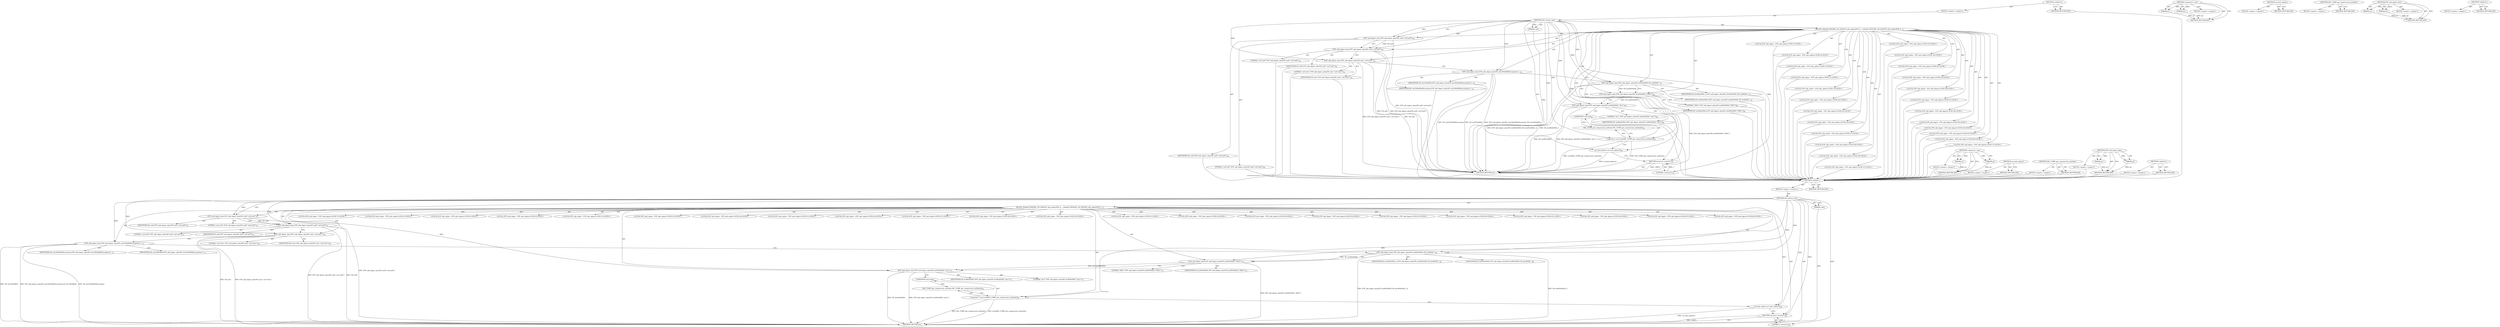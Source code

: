 digraph "&lt;global&gt;" {
vulnerable_6 [label=<(METHOD,&lt;global&gt;)<SUB>1</SUB>>];
vulnerable_7 [label=<(BLOCK,&lt;empty&gt;,&lt;empty&gt;)<SUB>1</SUB>>];
vulnerable_8 [label=<(METHOD,SSL_library_init)<SUB>1</SUB>>];
vulnerable_9 [label=<(PARAM,void)<SUB>1</SUB>>];
vulnerable_10 [label=<(BLOCK,{

#ifndef OPENSSL_NO_DES
	EVP_add_cipher(EVP_d...,{

#ifndef OPENSSL_NO_DES
	EVP_add_cipher(EVP_d...)<SUB>2</SUB>>];
vulnerable_11 [label="<(LOCAL,EVP_add_cipher : EVP_add_cipher)<SUB>5</SUB>>"];
vulnerable_12 [label="<(LOCAL,EVP_add_cipher : EVP_add_cipher)<SUB>6</SUB>>"];
vulnerable_13 [label="<(LOCAL,EVP_add_cipher : EVP_add_cipher)<SUB>9</SUB>>"];
vulnerable_14 [label="<(LOCAL,EVP_add_cipher : EVP_add_cipher)<SUB>12</SUB>>"];
vulnerable_15 [label="<(LOCAL,EVP_add_cipher : EVP_add_cipher)<SUB>18</SUB>>"];
vulnerable_16 [label="<(LOCAL,EVP_add_cipher : EVP_add_cipher)<SUB>22</SUB>>"];
vulnerable_17 [label="<(LOCAL,EVP_add_cipher : EVP_add_cipher)<SUB>25</SUB>>"];
vulnerable_18 [label="<(LOCAL,EVP_add_cipher : EVP_add_cipher)<SUB>26</SUB>>"];
vulnerable_19 [label="<(LOCAL,EVP_add_cipher : EVP_add_cipher)<SUB>27</SUB>>"];
vulnerable_20 [label="<(LOCAL,EVP_add_cipher : EVP_add_cipher)<SUB>28</SUB>>"];
vulnerable_21 [label="<(LOCAL,EVP_add_cipher : EVP_add_cipher)<SUB>29</SUB>>"];
vulnerable_22 [label="<(LOCAL,EVP_add_cipher : EVP_add_cipher)<SUB>41</SUB>>"];
vulnerable_23 [label="<(LOCAL,EVP_add_cipher : EVP_add_cipher)<SUB>42</SUB>>"];
vulnerable_24 [label="<(LOCAL,EVP_add_cipher : EVP_add_cipher)<SUB>46</SUB>>"];
vulnerable_25 [label="<(LOCAL,EVP_add_digest : EVP_add_digest)<SUB>50</SUB>>"];
vulnerable_26 [label=<(EVP_add_digest_alias,EVP_add_digest_alias(SN_md5,&quot;ssl2-md5&quot;))<SUB>51</SUB>>];
vulnerable_27 [label=<(IDENTIFIER,SN_md5,EVP_add_digest_alias(SN_md5,&quot;ssl2-md5&quot;))<SUB>51</SUB>>];
vulnerable_28 [label=<(LITERAL,&quot;ssl2-md5&quot;,EVP_add_digest_alias(SN_md5,&quot;ssl2-md5&quot;))<SUB>51</SUB>>];
vulnerable_29 [label=<(EVP_add_digest_alias,EVP_add_digest_alias(SN_md5,&quot;ssl3-md5&quot;))<SUB>52</SUB>>];
vulnerable_30 [label=<(IDENTIFIER,SN_md5,EVP_add_digest_alias(SN_md5,&quot;ssl3-md5&quot;))<SUB>52</SUB>>];
vulnerable_31 [label=<(LITERAL,&quot;ssl3-md5&quot;,EVP_add_digest_alias(SN_md5,&quot;ssl3-md5&quot;))<SUB>52</SUB>>];
vulnerable_32 [label="<(LOCAL,EVP_add_digest : EVP_add_digest)<SUB>55</SUB>>"];
vulnerable_33 [label=<(EVP_add_digest_alias,EVP_add_digest_alias(SN_sha1,&quot;ssl3-sha1&quot;))<SUB>56</SUB>>];
vulnerable_34 [label=<(IDENTIFIER,SN_sha1,EVP_add_digest_alias(SN_sha1,&quot;ssl3-sha1&quot;))<SUB>56</SUB>>];
vulnerable_35 [label=<(LITERAL,&quot;ssl3-sha1&quot;,EVP_add_digest_alias(SN_sha1,&quot;ssl3-sha1&quot;))<SUB>56</SUB>>];
vulnerable_36 [label=<(EVP_add_digest_alias,EVP_add_digest_alias(SN_sha1WithRSAEncryption,S...)<SUB>57</SUB>>];
vulnerable_37 [label=<(IDENTIFIER,SN_sha1WithRSAEncryption,EVP_add_digest_alias(SN_sha1WithRSAEncryption,S...)<SUB>57</SUB>>];
vulnerable_38 [label=<(IDENTIFIER,SN_sha1WithRSA,EVP_add_digest_alias(SN_sha1WithRSAEncryption,S...)<SUB>57</SUB>>];
vulnerable_39 [label="<(LOCAL,EVP_add_digest : EVP_add_digest)<SUB>60</SUB>>"];
vulnerable_40 [label="<(LOCAL,EVP_add_digest : EVP_add_digest)<SUB>61</SUB>>"];
vulnerable_41 [label="<(LOCAL,EVP_add_digest : EVP_add_digest)<SUB>64</SUB>>"];
vulnerable_42 [label="<(LOCAL,EVP_add_digest : EVP_add_digest)<SUB>65</SUB>>"];
vulnerable_43 [label="<(LOCAL,EVP_add_digest : EVP_add_digest)<SUB>68</SUB>>"];
vulnerable_44 [label=<(EVP_add_digest_alias,EVP_add_digest_alias(SN_dsaWithSHA1,SN_dsaWithS...)<SUB>69</SUB>>];
vulnerable_45 [label=<(IDENTIFIER,SN_dsaWithSHA1,EVP_add_digest_alias(SN_dsaWithSHA1,SN_dsaWithS...)<SUB>69</SUB>>];
vulnerable_46 [label=<(IDENTIFIER,SN_dsaWithSHA1_2,EVP_add_digest_alias(SN_dsaWithSHA1,SN_dsaWithS...)<SUB>69</SUB>>];
vulnerable_47 [label=<(EVP_add_digest_alias,EVP_add_digest_alias(SN_dsaWithSHA1,&quot;DSS1&quot;))<SUB>70</SUB>>];
vulnerable_48 [label=<(IDENTIFIER,SN_dsaWithSHA1,EVP_add_digest_alias(SN_dsaWithSHA1,&quot;DSS1&quot;))<SUB>70</SUB>>];
vulnerable_49 [label=<(LITERAL,&quot;DSS1&quot;,EVP_add_digest_alias(SN_dsaWithSHA1,&quot;DSS1&quot;))<SUB>70</SUB>>];
vulnerable_50 [label=<(EVP_add_digest_alias,EVP_add_digest_alias(SN_dsaWithSHA1,&quot;dss1&quot;))<SUB>71</SUB>>];
vulnerable_51 [label=<(IDENTIFIER,SN_dsaWithSHA1,EVP_add_digest_alias(SN_dsaWithSHA1,&quot;dss1&quot;))<SUB>71</SUB>>];
vulnerable_52 [label=<(LITERAL,&quot;dss1&quot;,EVP_add_digest_alias(SN_dsaWithSHA1,&quot;dss1&quot;))<SUB>71</SUB>>];
vulnerable_53 [label="<(LOCAL,EVP_add_digest : EVP_add_digest)<SUB>74</SUB>>"];
vulnerable_54 [label=<(&lt;operator&gt;.cast,(void)SSL_COMP_get_compression_methods())<SUB>85</SUB>>];
vulnerable_55 [label=<(UNKNOWN,void,void)<SUB>85</SUB>>];
vulnerable_56 [label=<(SSL_COMP_get_compression_methods,SSL_COMP_get_compression_methods())<SUB>85</SUB>>];
vulnerable_57 [label=<(ssl_load_ciphers,ssl_load_ciphers())<SUB>88</SUB>>];
vulnerable_58 [label=<(RETURN,return(1);,return(1);)<SUB>89</SUB>>];
vulnerable_59 [label=<(LITERAL,1,return(1);)<SUB>89</SUB>>];
vulnerable_60 [label=<(METHOD_RETURN,int)<SUB>1</SUB>>];
vulnerable_62 [label=<(METHOD_RETURN,ANY)<SUB>1</SUB>>];
vulnerable_92 [label=<(METHOD,&lt;operator&gt;.cast)>];
vulnerable_93 [label=<(PARAM,p1)>];
vulnerable_94 [label=<(PARAM,p2)>];
vulnerable_95 [label=<(BLOCK,&lt;empty&gt;,&lt;empty&gt;)>];
vulnerable_96 [label=<(METHOD_RETURN,ANY)>];
vulnerable_100 [label=<(METHOD,ssl_load_ciphers)>];
vulnerable_101 [label=<(BLOCK,&lt;empty&gt;,&lt;empty&gt;)>];
vulnerable_102 [label=<(METHOD_RETURN,ANY)>];
vulnerable_97 [label=<(METHOD,SSL_COMP_get_compression_methods)>];
vulnerable_98 [label=<(BLOCK,&lt;empty&gt;,&lt;empty&gt;)>];
vulnerable_99 [label=<(METHOD_RETURN,ANY)>];
vulnerable_87 [label=<(METHOD,EVP_add_digest_alias)>];
vulnerable_88 [label=<(PARAM,p1)>];
vulnerable_89 [label=<(PARAM,p2)>];
vulnerable_90 [label=<(BLOCK,&lt;empty&gt;,&lt;empty&gt;)>];
vulnerable_91 [label=<(METHOD_RETURN,ANY)>];
vulnerable_81 [label=<(METHOD,&lt;global&gt;)<SUB>1</SUB>>];
vulnerable_82 [label=<(BLOCK,&lt;empty&gt;,&lt;empty&gt;)>];
vulnerable_83 [label=<(METHOD_RETURN,ANY)>];
fixed_6 [label=<(METHOD,&lt;global&gt;)<SUB>1</SUB>>];
fixed_7 [label=<(BLOCK,&lt;empty&gt;,&lt;empty&gt;)<SUB>1</SUB>>];
fixed_8 [label=<(METHOD,SSL_library_init)<SUB>1</SUB>>];
fixed_9 [label=<(PARAM,void)<SUB>1</SUB>>];
fixed_10 [label=<(BLOCK,{

#ifndef OPENSSL_NO_DES
	EVP_add_cipher(EVP_d...,{

#ifndef OPENSSL_NO_DES
	EVP_add_cipher(EVP_d...)<SUB>2</SUB>>];
fixed_11 [label="<(LOCAL,EVP_add_cipher : EVP_add_cipher)<SUB>5</SUB>>"];
fixed_12 [label="<(LOCAL,EVP_add_cipher : EVP_add_cipher)<SUB>6</SUB>>"];
fixed_13 [label="<(LOCAL,EVP_add_cipher : EVP_add_cipher)<SUB>9</SUB>>"];
fixed_14 [label="<(LOCAL,EVP_add_cipher : EVP_add_cipher)<SUB>12</SUB>>"];
fixed_15 [label="<(LOCAL,EVP_add_cipher : EVP_add_cipher)<SUB>18</SUB>>"];
fixed_16 [label="<(LOCAL,EVP_add_cipher : EVP_add_cipher)<SUB>22</SUB>>"];
fixed_17 [label="<(LOCAL,EVP_add_cipher : EVP_add_cipher)<SUB>25</SUB>>"];
fixed_18 [label="<(LOCAL,EVP_add_cipher : EVP_add_cipher)<SUB>26</SUB>>"];
fixed_19 [label="<(LOCAL,EVP_add_cipher : EVP_add_cipher)<SUB>27</SUB>>"];
fixed_20 [label="<(LOCAL,EVP_add_cipher : EVP_add_cipher)<SUB>28</SUB>>"];
fixed_21 [label="<(LOCAL,EVP_add_cipher : EVP_add_cipher)<SUB>29</SUB>>"];
fixed_22 [label="<(LOCAL,EVP_add_cipher : EVP_add_cipher)<SUB>31</SUB>>"];
fixed_23 [label="<(LOCAL,EVP_add_cipher : EVP_add_cipher)<SUB>32</SUB>>"];
fixed_24 [label="<(LOCAL,EVP_add_cipher : EVP_add_cipher)<SUB>39</SUB>>"];
fixed_25 [label="<(LOCAL,EVP_add_cipher : EVP_add_cipher)<SUB>40</SUB>>"];
fixed_26 [label="<(LOCAL,EVP_add_cipher : EVP_add_cipher)<SUB>44</SUB>>"];
fixed_27 [label="<(LOCAL,EVP_add_digest : EVP_add_digest)<SUB>48</SUB>>"];
fixed_28 [label=<(EVP_add_digest_alias,EVP_add_digest_alias(SN_md5,&quot;ssl2-md5&quot;))<SUB>49</SUB>>];
fixed_29 [label=<(IDENTIFIER,SN_md5,EVP_add_digest_alias(SN_md5,&quot;ssl2-md5&quot;))<SUB>49</SUB>>];
fixed_30 [label=<(LITERAL,&quot;ssl2-md5&quot;,EVP_add_digest_alias(SN_md5,&quot;ssl2-md5&quot;))<SUB>49</SUB>>];
fixed_31 [label=<(EVP_add_digest_alias,EVP_add_digest_alias(SN_md5,&quot;ssl3-md5&quot;))<SUB>50</SUB>>];
fixed_32 [label=<(IDENTIFIER,SN_md5,EVP_add_digest_alias(SN_md5,&quot;ssl3-md5&quot;))<SUB>50</SUB>>];
fixed_33 [label=<(LITERAL,&quot;ssl3-md5&quot;,EVP_add_digest_alias(SN_md5,&quot;ssl3-md5&quot;))<SUB>50</SUB>>];
fixed_34 [label="<(LOCAL,EVP_add_digest : EVP_add_digest)<SUB>53</SUB>>"];
fixed_35 [label=<(EVP_add_digest_alias,EVP_add_digest_alias(SN_sha1,&quot;ssl3-sha1&quot;))<SUB>54</SUB>>];
fixed_36 [label=<(IDENTIFIER,SN_sha1,EVP_add_digest_alias(SN_sha1,&quot;ssl3-sha1&quot;))<SUB>54</SUB>>];
fixed_37 [label=<(LITERAL,&quot;ssl3-sha1&quot;,EVP_add_digest_alias(SN_sha1,&quot;ssl3-sha1&quot;))<SUB>54</SUB>>];
fixed_38 [label=<(EVP_add_digest_alias,EVP_add_digest_alias(SN_sha1WithRSAEncryption,S...)<SUB>55</SUB>>];
fixed_39 [label=<(IDENTIFIER,SN_sha1WithRSAEncryption,EVP_add_digest_alias(SN_sha1WithRSAEncryption,S...)<SUB>55</SUB>>];
fixed_40 [label=<(IDENTIFIER,SN_sha1WithRSA,EVP_add_digest_alias(SN_sha1WithRSAEncryption,S...)<SUB>55</SUB>>];
fixed_41 [label="<(LOCAL,EVP_add_digest : EVP_add_digest)<SUB>58</SUB>>"];
fixed_42 [label="<(LOCAL,EVP_add_digest : EVP_add_digest)<SUB>59</SUB>>"];
fixed_43 [label="<(LOCAL,EVP_add_digest : EVP_add_digest)<SUB>62</SUB>>"];
fixed_44 [label="<(LOCAL,EVP_add_digest : EVP_add_digest)<SUB>63</SUB>>"];
fixed_45 [label="<(LOCAL,EVP_add_digest : EVP_add_digest)<SUB>66</SUB>>"];
fixed_46 [label=<(EVP_add_digest_alias,EVP_add_digest_alias(SN_dsaWithSHA1,SN_dsaWithS...)<SUB>67</SUB>>];
fixed_47 [label=<(IDENTIFIER,SN_dsaWithSHA1,EVP_add_digest_alias(SN_dsaWithSHA1,SN_dsaWithS...)<SUB>67</SUB>>];
fixed_48 [label=<(IDENTIFIER,SN_dsaWithSHA1_2,EVP_add_digest_alias(SN_dsaWithSHA1,SN_dsaWithS...)<SUB>67</SUB>>];
fixed_49 [label=<(EVP_add_digest_alias,EVP_add_digest_alias(SN_dsaWithSHA1,&quot;DSS1&quot;))<SUB>68</SUB>>];
fixed_50 [label=<(IDENTIFIER,SN_dsaWithSHA1,EVP_add_digest_alias(SN_dsaWithSHA1,&quot;DSS1&quot;))<SUB>68</SUB>>];
fixed_51 [label=<(LITERAL,&quot;DSS1&quot;,EVP_add_digest_alias(SN_dsaWithSHA1,&quot;DSS1&quot;))<SUB>68</SUB>>];
fixed_52 [label=<(EVP_add_digest_alias,EVP_add_digest_alias(SN_dsaWithSHA1,&quot;dss1&quot;))<SUB>69</SUB>>];
fixed_53 [label=<(IDENTIFIER,SN_dsaWithSHA1,EVP_add_digest_alias(SN_dsaWithSHA1,&quot;dss1&quot;))<SUB>69</SUB>>];
fixed_54 [label=<(LITERAL,&quot;dss1&quot;,EVP_add_digest_alias(SN_dsaWithSHA1,&quot;dss1&quot;))<SUB>69</SUB>>];
fixed_55 [label="<(LOCAL,EVP_add_digest : EVP_add_digest)<SUB>72</SUB>>"];
fixed_56 [label=<(&lt;operator&gt;.cast,(void)SSL_COMP_get_compression_methods())<SUB>83</SUB>>];
fixed_57 [label=<(UNKNOWN,void,void)<SUB>83</SUB>>];
fixed_58 [label=<(SSL_COMP_get_compression_methods,SSL_COMP_get_compression_methods())<SUB>83</SUB>>];
fixed_59 [label=<(ssl_load_ciphers,ssl_load_ciphers())<SUB>86</SUB>>];
fixed_60 [label=<(RETURN,return(1);,return(1);)<SUB>87</SUB>>];
fixed_61 [label=<(LITERAL,1,return(1);)<SUB>87</SUB>>];
fixed_62 [label=<(METHOD_RETURN,int)<SUB>1</SUB>>];
fixed_64 [label=<(METHOD_RETURN,ANY)<SUB>1</SUB>>];
fixed_94 [label=<(METHOD,&lt;operator&gt;.cast)>];
fixed_95 [label=<(PARAM,p1)>];
fixed_96 [label=<(PARAM,p2)>];
fixed_97 [label=<(BLOCK,&lt;empty&gt;,&lt;empty&gt;)>];
fixed_98 [label=<(METHOD_RETURN,ANY)>];
fixed_102 [label=<(METHOD,ssl_load_ciphers)>];
fixed_103 [label=<(BLOCK,&lt;empty&gt;,&lt;empty&gt;)>];
fixed_104 [label=<(METHOD_RETURN,ANY)>];
fixed_99 [label=<(METHOD,SSL_COMP_get_compression_methods)>];
fixed_100 [label=<(BLOCK,&lt;empty&gt;,&lt;empty&gt;)>];
fixed_101 [label=<(METHOD_RETURN,ANY)>];
fixed_89 [label=<(METHOD,EVP_add_digest_alias)>];
fixed_90 [label=<(PARAM,p1)>];
fixed_91 [label=<(PARAM,p2)>];
fixed_92 [label=<(BLOCK,&lt;empty&gt;,&lt;empty&gt;)>];
fixed_93 [label=<(METHOD_RETURN,ANY)>];
fixed_83 [label=<(METHOD,&lt;global&gt;)<SUB>1</SUB>>];
fixed_84 [label=<(BLOCK,&lt;empty&gt;,&lt;empty&gt;)>];
fixed_85 [label=<(METHOD_RETURN,ANY)>];
vulnerable_6 -> vulnerable_7  [key=0, label="AST: "];
vulnerable_6 -> vulnerable_62  [key=0, label="AST: "];
vulnerable_6 -> vulnerable_62  [key=1, label="CFG: "];
vulnerable_7 -> vulnerable_8  [key=0, label="AST: "];
vulnerable_8 -> vulnerable_9  [key=0, label="AST: "];
vulnerable_8 -> vulnerable_9  [key=1, label="DDG: "];
vulnerable_8 -> vulnerable_10  [key=0, label="AST: "];
vulnerable_8 -> vulnerable_60  [key=0, label="AST: "];
vulnerable_8 -> vulnerable_26  [key=0, label="CFG: "];
vulnerable_8 -> vulnerable_26  [key=1, label="DDG: "];
vulnerable_8 -> vulnerable_54  [key=0, label="DDG: "];
vulnerable_8 -> vulnerable_57  [key=0, label="DDG: "];
vulnerable_8 -> vulnerable_58  [key=0, label="DDG: "];
vulnerable_8 -> vulnerable_29  [key=0, label="DDG: "];
vulnerable_8 -> vulnerable_33  [key=0, label="DDG: "];
vulnerable_8 -> vulnerable_36  [key=0, label="DDG: "];
vulnerable_8 -> vulnerable_44  [key=0, label="DDG: "];
vulnerable_8 -> vulnerable_47  [key=0, label="DDG: "];
vulnerable_8 -> vulnerable_50  [key=0, label="DDG: "];
vulnerable_8 -> vulnerable_59  [key=0, label="DDG: "];
vulnerable_9 -> vulnerable_60  [key=0, label="DDG: "];
vulnerable_10 -> vulnerable_11  [key=0, label="AST: "];
vulnerable_10 -> vulnerable_12  [key=0, label="AST: "];
vulnerable_10 -> vulnerable_13  [key=0, label="AST: "];
vulnerable_10 -> vulnerable_14  [key=0, label="AST: "];
vulnerable_10 -> vulnerable_15  [key=0, label="AST: "];
vulnerable_10 -> vulnerable_16  [key=0, label="AST: "];
vulnerable_10 -> vulnerable_17  [key=0, label="AST: "];
vulnerable_10 -> vulnerable_18  [key=0, label="AST: "];
vulnerable_10 -> vulnerable_19  [key=0, label="AST: "];
vulnerable_10 -> vulnerable_20  [key=0, label="AST: "];
vulnerable_10 -> vulnerable_21  [key=0, label="AST: "];
vulnerable_10 -> vulnerable_22  [key=0, label="AST: "];
vulnerable_10 -> vulnerable_23  [key=0, label="AST: "];
vulnerable_10 -> vulnerable_24  [key=0, label="AST: "];
vulnerable_10 -> vulnerable_25  [key=0, label="AST: "];
vulnerable_10 -> vulnerable_26  [key=0, label="AST: "];
vulnerable_10 -> vulnerable_29  [key=0, label="AST: "];
vulnerable_10 -> vulnerable_32  [key=0, label="AST: "];
vulnerable_10 -> vulnerable_33  [key=0, label="AST: "];
vulnerable_10 -> vulnerable_36  [key=0, label="AST: "];
vulnerable_10 -> vulnerable_39  [key=0, label="AST: "];
vulnerable_10 -> vulnerable_40  [key=0, label="AST: "];
vulnerable_10 -> vulnerable_41  [key=0, label="AST: "];
vulnerable_10 -> vulnerable_42  [key=0, label="AST: "];
vulnerable_10 -> vulnerable_43  [key=0, label="AST: "];
vulnerable_10 -> vulnerable_44  [key=0, label="AST: "];
vulnerable_10 -> vulnerable_47  [key=0, label="AST: "];
vulnerable_10 -> vulnerable_50  [key=0, label="AST: "];
vulnerable_10 -> vulnerable_53  [key=0, label="AST: "];
vulnerable_10 -> vulnerable_54  [key=0, label="AST: "];
vulnerable_10 -> vulnerable_57  [key=0, label="AST: "];
vulnerable_10 -> vulnerable_58  [key=0, label="AST: "];
vulnerable_26 -> vulnerable_27  [key=0, label="AST: "];
vulnerable_26 -> vulnerable_28  [key=0, label="AST: "];
vulnerable_26 -> vulnerable_29  [key=0, label="CFG: "];
vulnerable_26 -> vulnerable_29  [key=1, label="DDG: SN_md5"];
vulnerable_26 -> vulnerable_60  [key=0, label="DDG: EVP_add_digest_alias(SN_md5,&quot;ssl2-md5&quot;)"];
vulnerable_29 -> vulnerable_30  [key=0, label="AST: "];
vulnerable_29 -> vulnerable_31  [key=0, label="AST: "];
vulnerable_29 -> vulnerable_33  [key=0, label="CFG: "];
vulnerable_29 -> vulnerable_60  [key=0, label="DDG: SN_md5"];
vulnerable_29 -> vulnerable_60  [key=1, label="DDG: EVP_add_digest_alias(SN_md5,&quot;ssl3-md5&quot;)"];
vulnerable_33 -> vulnerable_34  [key=0, label="AST: "];
vulnerable_33 -> vulnerable_35  [key=0, label="AST: "];
vulnerable_33 -> vulnerable_36  [key=0, label="CFG: "];
vulnerable_33 -> vulnerable_60  [key=0, label="DDG: EVP_add_digest_alias(SN_sha1,&quot;ssl3-sha1&quot;)"];
vulnerable_33 -> vulnerable_60  [key=1, label="DDG: SN_sha1"];
vulnerable_36 -> vulnerable_37  [key=0, label="AST: "];
vulnerable_36 -> vulnerable_38  [key=0, label="AST: "];
vulnerable_36 -> vulnerable_44  [key=0, label="CFG: "];
vulnerable_36 -> vulnerable_60  [key=0, label="DDG: SN_sha1WithRSA"];
vulnerable_36 -> vulnerable_60  [key=1, label="DDG: EVP_add_digest_alias(SN_sha1WithRSAEncryption,SN_sha1WithRSA)"];
vulnerable_36 -> vulnerable_60  [key=2, label="DDG: SN_sha1WithRSAEncryption"];
vulnerable_44 -> vulnerable_45  [key=0, label="AST: "];
vulnerable_44 -> vulnerable_46  [key=0, label="AST: "];
vulnerable_44 -> vulnerable_47  [key=0, label="CFG: "];
vulnerable_44 -> vulnerable_47  [key=1, label="DDG: SN_dsaWithSHA1"];
vulnerable_44 -> vulnerable_60  [key=0, label="DDG: EVP_add_digest_alias(SN_dsaWithSHA1,SN_dsaWithSHA1_2)"];
vulnerable_44 -> vulnerable_60  [key=1, label="DDG: SN_dsaWithSHA1_2"];
vulnerable_47 -> vulnerable_48  [key=0, label="AST: "];
vulnerable_47 -> vulnerable_49  [key=0, label="AST: "];
vulnerable_47 -> vulnerable_50  [key=0, label="CFG: "];
vulnerable_47 -> vulnerable_50  [key=1, label="DDG: SN_dsaWithSHA1"];
vulnerable_47 -> vulnerable_60  [key=0, label="DDG: EVP_add_digest_alias(SN_dsaWithSHA1,&quot;DSS1&quot;)"];
vulnerable_50 -> vulnerable_51  [key=0, label="AST: "];
vulnerable_50 -> vulnerable_52  [key=0, label="AST: "];
vulnerable_50 -> vulnerable_55  [key=0, label="CFG: "];
vulnerable_50 -> vulnerable_60  [key=0, label="DDG: SN_dsaWithSHA1"];
vulnerable_50 -> vulnerable_60  [key=1, label="DDG: EVP_add_digest_alias(SN_dsaWithSHA1,&quot;dss1&quot;)"];
vulnerable_54 -> vulnerable_55  [key=0, label="AST: "];
vulnerable_54 -> vulnerable_56  [key=0, label="AST: "];
vulnerable_54 -> vulnerable_57  [key=0, label="CFG: "];
vulnerable_54 -> vulnerable_60  [key=0, label="DDG: SSL_COMP_get_compression_methods()"];
vulnerable_54 -> vulnerable_60  [key=1, label="DDG: (void)SSL_COMP_get_compression_methods()"];
vulnerable_55 -> vulnerable_56  [key=0, label="CFG: "];
vulnerable_56 -> vulnerable_54  [key=0, label="CFG: "];
vulnerable_57 -> vulnerable_58  [key=0, label="CFG: "];
vulnerable_57 -> vulnerable_60  [key=0, label="DDG: ssl_load_ciphers()"];
vulnerable_58 -> vulnerable_59  [key=0, label="AST: "];
vulnerable_58 -> vulnerable_60  [key=0, label="CFG: "];
vulnerable_58 -> vulnerable_60  [key=1, label="DDG: &lt;RET&gt;"];
vulnerable_59 -> vulnerable_58  [key=0, label="DDG: 1"];
vulnerable_92 -> vulnerable_93  [key=0, label="AST: "];
vulnerable_92 -> vulnerable_93  [key=1, label="DDG: "];
vulnerable_92 -> vulnerable_95  [key=0, label="AST: "];
vulnerable_92 -> vulnerable_94  [key=0, label="AST: "];
vulnerable_92 -> vulnerable_94  [key=1, label="DDG: "];
vulnerable_92 -> vulnerable_96  [key=0, label="AST: "];
vulnerable_92 -> vulnerable_96  [key=1, label="CFG: "];
vulnerable_93 -> vulnerable_96  [key=0, label="DDG: p1"];
vulnerable_94 -> vulnerable_96  [key=0, label="DDG: p2"];
vulnerable_100 -> vulnerable_101  [key=0, label="AST: "];
vulnerable_100 -> vulnerable_102  [key=0, label="AST: "];
vulnerable_100 -> vulnerable_102  [key=1, label="CFG: "];
vulnerable_97 -> vulnerable_98  [key=0, label="AST: "];
vulnerable_97 -> vulnerable_99  [key=0, label="AST: "];
vulnerable_97 -> vulnerable_99  [key=1, label="CFG: "];
vulnerable_87 -> vulnerable_88  [key=0, label="AST: "];
vulnerable_87 -> vulnerable_88  [key=1, label="DDG: "];
vulnerable_87 -> vulnerable_90  [key=0, label="AST: "];
vulnerable_87 -> vulnerable_89  [key=0, label="AST: "];
vulnerable_87 -> vulnerable_89  [key=1, label="DDG: "];
vulnerable_87 -> vulnerable_91  [key=0, label="AST: "];
vulnerable_87 -> vulnerable_91  [key=1, label="CFG: "];
vulnerable_88 -> vulnerable_91  [key=0, label="DDG: p1"];
vulnerable_89 -> vulnerable_91  [key=0, label="DDG: p2"];
vulnerable_81 -> vulnerable_82  [key=0, label="AST: "];
vulnerable_81 -> vulnerable_83  [key=0, label="AST: "];
vulnerable_81 -> vulnerable_83  [key=1, label="CFG: "];
fixed_6 -> fixed_7  [key=0, label="AST: "];
fixed_6 -> fixed_64  [key=0, label="AST: "];
fixed_6 -> fixed_64  [key=1, label="CFG: "];
fixed_7 -> fixed_8  [key=0, label="AST: "];
fixed_8 -> fixed_9  [key=0, label="AST: "];
fixed_8 -> fixed_9  [key=1, label="DDG: "];
fixed_8 -> fixed_10  [key=0, label="AST: "];
fixed_8 -> fixed_62  [key=0, label="AST: "];
fixed_8 -> fixed_28  [key=0, label="CFG: "];
fixed_8 -> fixed_28  [key=1, label="DDG: "];
fixed_8 -> fixed_56  [key=0, label="DDG: "];
fixed_8 -> fixed_59  [key=0, label="DDG: "];
fixed_8 -> fixed_60  [key=0, label="DDG: "];
fixed_8 -> fixed_31  [key=0, label="DDG: "];
fixed_8 -> fixed_35  [key=0, label="DDG: "];
fixed_8 -> fixed_38  [key=0, label="DDG: "];
fixed_8 -> fixed_46  [key=0, label="DDG: "];
fixed_8 -> fixed_49  [key=0, label="DDG: "];
fixed_8 -> fixed_52  [key=0, label="DDG: "];
fixed_8 -> fixed_61  [key=0, label="DDG: "];
fixed_9 -> fixed_62  [key=0, label="DDG: "];
fixed_10 -> fixed_11  [key=0, label="AST: "];
fixed_10 -> fixed_12  [key=0, label="AST: "];
fixed_10 -> fixed_13  [key=0, label="AST: "];
fixed_10 -> fixed_14  [key=0, label="AST: "];
fixed_10 -> fixed_15  [key=0, label="AST: "];
fixed_10 -> fixed_16  [key=0, label="AST: "];
fixed_10 -> fixed_17  [key=0, label="AST: "];
fixed_10 -> fixed_18  [key=0, label="AST: "];
fixed_10 -> fixed_19  [key=0, label="AST: "];
fixed_10 -> fixed_20  [key=0, label="AST: "];
fixed_10 -> fixed_21  [key=0, label="AST: "];
fixed_10 -> fixed_22  [key=0, label="AST: "];
fixed_10 -> fixed_23  [key=0, label="AST: "];
fixed_10 -> fixed_24  [key=0, label="AST: "];
fixed_10 -> fixed_25  [key=0, label="AST: "];
fixed_10 -> fixed_26  [key=0, label="AST: "];
fixed_10 -> fixed_27  [key=0, label="AST: "];
fixed_10 -> fixed_28  [key=0, label="AST: "];
fixed_10 -> fixed_31  [key=0, label="AST: "];
fixed_10 -> fixed_34  [key=0, label="AST: "];
fixed_10 -> fixed_35  [key=0, label="AST: "];
fixed_10 -> fixed_38  [key=0, label="AST: "];
fixed_10 -> fixed_41  [key=0, label="AST: "];
fixed_10 -> fixed_42  [key=0, label="AST: "];
fixed_10 -> fixed_43  [key=0, label="AST: "];
fixed_10 -> fixed_44  [key=0, label="AST: "];
fixed_10 -> fixed_45  [key=0, label="AST: "];
fixed_10 -> fixed_46  [key=0, label="AST: "];
fixed_10 -> fixed_49  [key=0, label="AST: "];
fixed_10 -> fixed_52  [key=0, label="AST: "];
fixed_10 -> fixed_55  [key=0, label="AST: "];
fixed_10 -> fixed_56  [key=0, label="AST: "];
fixed_10 -> fixed_59  [key=0, label="AST: "];
fixed_10 -> fixed_60  [key=0, label="AST: "];
fixed_11 -> vulnerable_6  [key=0];
fixed_12 -> vulnerable_6  [key=0];
fixed_13 -> vulnerable_6  [key=0];
fixed_14 -> vulnerable_6  [key=0];
fixed_15 -> vulnerable_6  [key=0];
fixed_16 -> vulnerable_6  [key=0];
fixed_17 -> vulnerable_6  [key=0];
fixed_18 -> vulnerable_6  [key=0];
fixed_19 -> vulnerable_6  [key=0];
fixed_20 -> vulnerable_6  [key=0];
fixed_21 -> vulnerable_6  [key=0];
fixed_22 -> vulnerable_6  [key=0];
fixed_23 -> vulnerable_6  [key=0];
fixed_24 -> vulnerable_6  [key=0];
fixed_25 -> vulnerable_6  [key=0];
fixed_26 -> vulnerable_6  [key=0];
fixed_27 -> vulnerable_6  [key=0];
fixed_28 -> fixed_29  [key=0, label="AST: "];
fixed_28 -> fixed_30  [key=0, label="AST: "];
fixed_28 -> fixed_31  [key=0, label="CFG: "];
fixed_28 -> fixed_31  [key=1, label="DDG: SN_md5"];
fixed_28 -> fixed_62  [key=0, label="DDG: EVP_add_digest_alias(SN_md5,&quot;ssl2-md5&quot;)"];
fixed_29 -> vulnerable_6  [key=0];
fixed_30 -> vulnerable_6  [key=0];
fixed_31 -> fixed_32  [key=0, label="AST: "];
fixed_31 -> fixed_33  [key=0, label="AST: "];
fixed_31 -> fixed_35  [key=0, label="CFG: "];
fixed_31 -> fixed_62  [key=0, label="DDG: SN_md5"];
fixed_31 -> fixed_62  [key=1, label="DDG: EVP_add_digest_alias(SN_md5,&quot;ssl3-md5&quot;)"];
fixed_32 -> vulnerable_6  [key=0];
fixed_33 -> vulnerable_6  [key=0];
fixed_34 -> vulnerable_6  [key=0];
fixed_35 -> fixed_36  [key=0, label="AST: "];
fixed_35 -> fixed_37  [key=0, label="AST: "];
fixed_35 -> fixed_38  [key=0, label="CFG: "];
fixed_35 -> fixed_62  [key=0, label="DDG: EVP_add_digest_alias(SN_sha1,&quot;ssl3-sha1&quot;)"];
fixed_35 -> fixed_62  [key=1, label="DDG: SN_sha1"];
fixed_36 -> vulnerable_6  [key=0];
fixed_37 -> vulnerable_6  [key=0];
fixed_38 -> fixed_39  [key=0, label="AST: "];
fixed_38 -> fixed_40  [key=0, label="AST: "];
fixed_38 -> fixed_46  [key=0, label="CFG: "];
fixed_38 -> fixed_62  [key=0, label="DDG: SN_sha1WithRSA"];
fixed_38 -> fixed_62  [key=1, label="DDG: EVP_add_digest_alias(SN_sha1WithRSAEncryption,SN_sha1WithRSA)"];
fixed_38 -> fixed_62  [key=2, label="DDG: SN_sha1WithRSAEncryption"];
fixed_39 -> vulnerable_6  [key=0];
fixed_40 -> vulnerable_6  [key=0];
fixed_41 -> vulnerable_6  [key=0];
fixed_42 -> vulnerable_6  [key=0];
fixed_43 -> vulnerable_6  [key=0];
fixed_44 -> vulnerable_6  [key=0];
fixed_45 -> vulnerable_6  [key=0];
fixed_46 -> fixed_47  [key=0, label="AST: "];
fixed_46 -> fixed_48  [key=0, label="AST: "];
fixed_46 -> fixed_49  [key=0, label="CFG: "];
fixed_46 -> fixed_49  [key=1, label="DDG: SN_dsaWithSHA1"];
fixed_46 -> fixed_62  [key=0, label="DDG: EVP_add_digest_alias(SN_dsaWithSHA1,SN_dsaWithSHA1_2)"];
fixed_46 -> fixed_62  [key=1, label="DDG: SN_dsaWithSHA1_2"];
fixed_47 -> vulnerable_6  [key=0];
fixed_48 -> vulnerable_6  [key=0];
fixed_49 -> fixed_50  [key=0, label="AST: "];
fixed_49 -> fixed_51  [key=0, label="AST: "];
fixed_49 -> fixed_52  [key=0, label="CFG: "];
fixed_49 -> fixed_52  [key=1, label="DDG: SN_dsaWithSHA1"];
fixed_49 -> fixed_62  [key=0, label="DDG: EVP_add_digest_alias(SN_dsaWithSHA1,&quot;DSS1&quot;)"];
fixed_50 -> vulnerable_6  [key=0];
fixed_51 -> vulnerable_6  [key=0];
fixed_52 -> fixed_53  [key=0, label="AST: "];
fixed_52 -> fixed_54  [key=0, label="AST: "];
fixed_52 -> fixed_57  [key=0, label="CFG: "];
fixed_52 -> fixed_62  [key=0, label="DDG: SN_dsaWithSHA1"];
fixed_52 -> fixed_62  [key=1, label="DDG: EVP_add_digest_alias(SN_dsaWithSHA1,&quot;dss1&quot;)"];
fixed_53 -> vulnerable_6  [key=0];
fixed_54 -> vulnerable_6  [key=0];
fixed_55 -> vulnerable_6  [key=0];
fixed_56 -> fixed_57  [key=0, label="AST: "];
fixed_56 -> fixed_58  [key=0, label="AST: "];
fixed_56 -> fixed_59  [key=0, label="CFG: "];
fixed_56 -> fixed_62  [key=0, label="DDG: SSL_COMP_get_compression_methods()"];
fixed_56 -> fixed_62  [key=1, label="DDG: (void)SSL_COMP_get_compression_methods()"];
fixed_57 -> fixed_58  [key=0, label="CFG: "];
fixed_58 -> fixed_56  [key=0, label="CFG: "];
fixed_59 -> fixed_60  [key=0, label="CFG: "];
fixed_59 -> fixed_62  [key=0, label="DDG: ssl_load_ciphers()"];
fixed_60 -> fixed_61  [key=0, label="AST: "];
fixed_60 -> fixed_62  [key=0, label="CFG: "];
fixed_60 -> fixed_62  [key=1, label="DDG: &lt;RET&gt;"];
fixed_61 -> fixed_60  [key=0, label="DDG: 1"];
fixed_62 -> vulnerable_6  [key=0];
fixed_64 -> vulnerable_6  [key=0];
fixed_94 -> fixed_95  [key=0, label="AST: "];
fixed_94 -> fixed_95  [key=1, label="DDG: "];
fixed_94 -> fixed_97  [key=0, label="AST: "];
fixed_94 -> fixed_96  [key=0, label="AST: "];
fixed_94 -> fixed_96  [key=1, label="DDG: "];
fixed_94 -> fixed_98  [key=0, label="AST: "];
fixed_94 -> fixed_98  [key=1, label="CFG: "];
fixed_95 -> fixed_98  [key=0, label="DDG: p1"];
fixed_96 -> fixed_98  [key=0, label="DDG: p2"];
fixed_97 -> vulnerable_6  [key=0];
fixed_98 -> vulnerable_6  [key=0];
fixed_102 -> fixed_103  [key=0, label="AST: "];
fixed_102 -> fixed_104  [key=0, label="AST: "];
fixed_102 -> fixed_104  [key=1, label="CFG: "];
fixed_103 -> vulnerable_6  [key=0];
fixed_104 -> vulnerable_6  [key=0];
fixed_99 -> fixed_100  [key=0, label="AST: "];
fixed_99 -> fixed_101  [key=0, label="AST: "];
fixed_99 -> fixed_101  [key=1, label="CFG: "];
fixed_100 -> vulnerable_6  [key=0];
fixed_101 -> vulnerable_6  [key=0];
fixed_89 -> fixed_90  [key=0, label="AST: "];
fixed_89 -> fixed_90  [key=1, label="DDG: "];
fixed_89 -> fixed_92  [key=0, label="AST: "];
fixed_89 -> fixed_91  [key=0, label="AST: "];
fixed_89 -> fixed_91  [key=1, label="DDG: "];
fixed_89 -> fixed_93  [key=0, label="AST: "];
fixed_89 -> fixed_93  [key=1, label="CFG: "];
fixed_90 -> fixed_93  [key=0, label="DDG: p1"];
fixed_91 -> fixed_93  [key=0, label="DDG: p2"];
fixed_92 -> vulnerable_6  [key=0];
fixed_93 -> vulnerable_6  [key=0];
fixed_83 -> fixed_84  [key=0, label="AST: "];
fixed_83 -> fixed_85  [key=0, label="AST: "];
fixed_83 -> fixed_85  [key=1, label="CFG: "];
fixed_84 -> vulnerable_6  [key=0];
fixed_85 -> vulnerable_6  [key=0];
}
